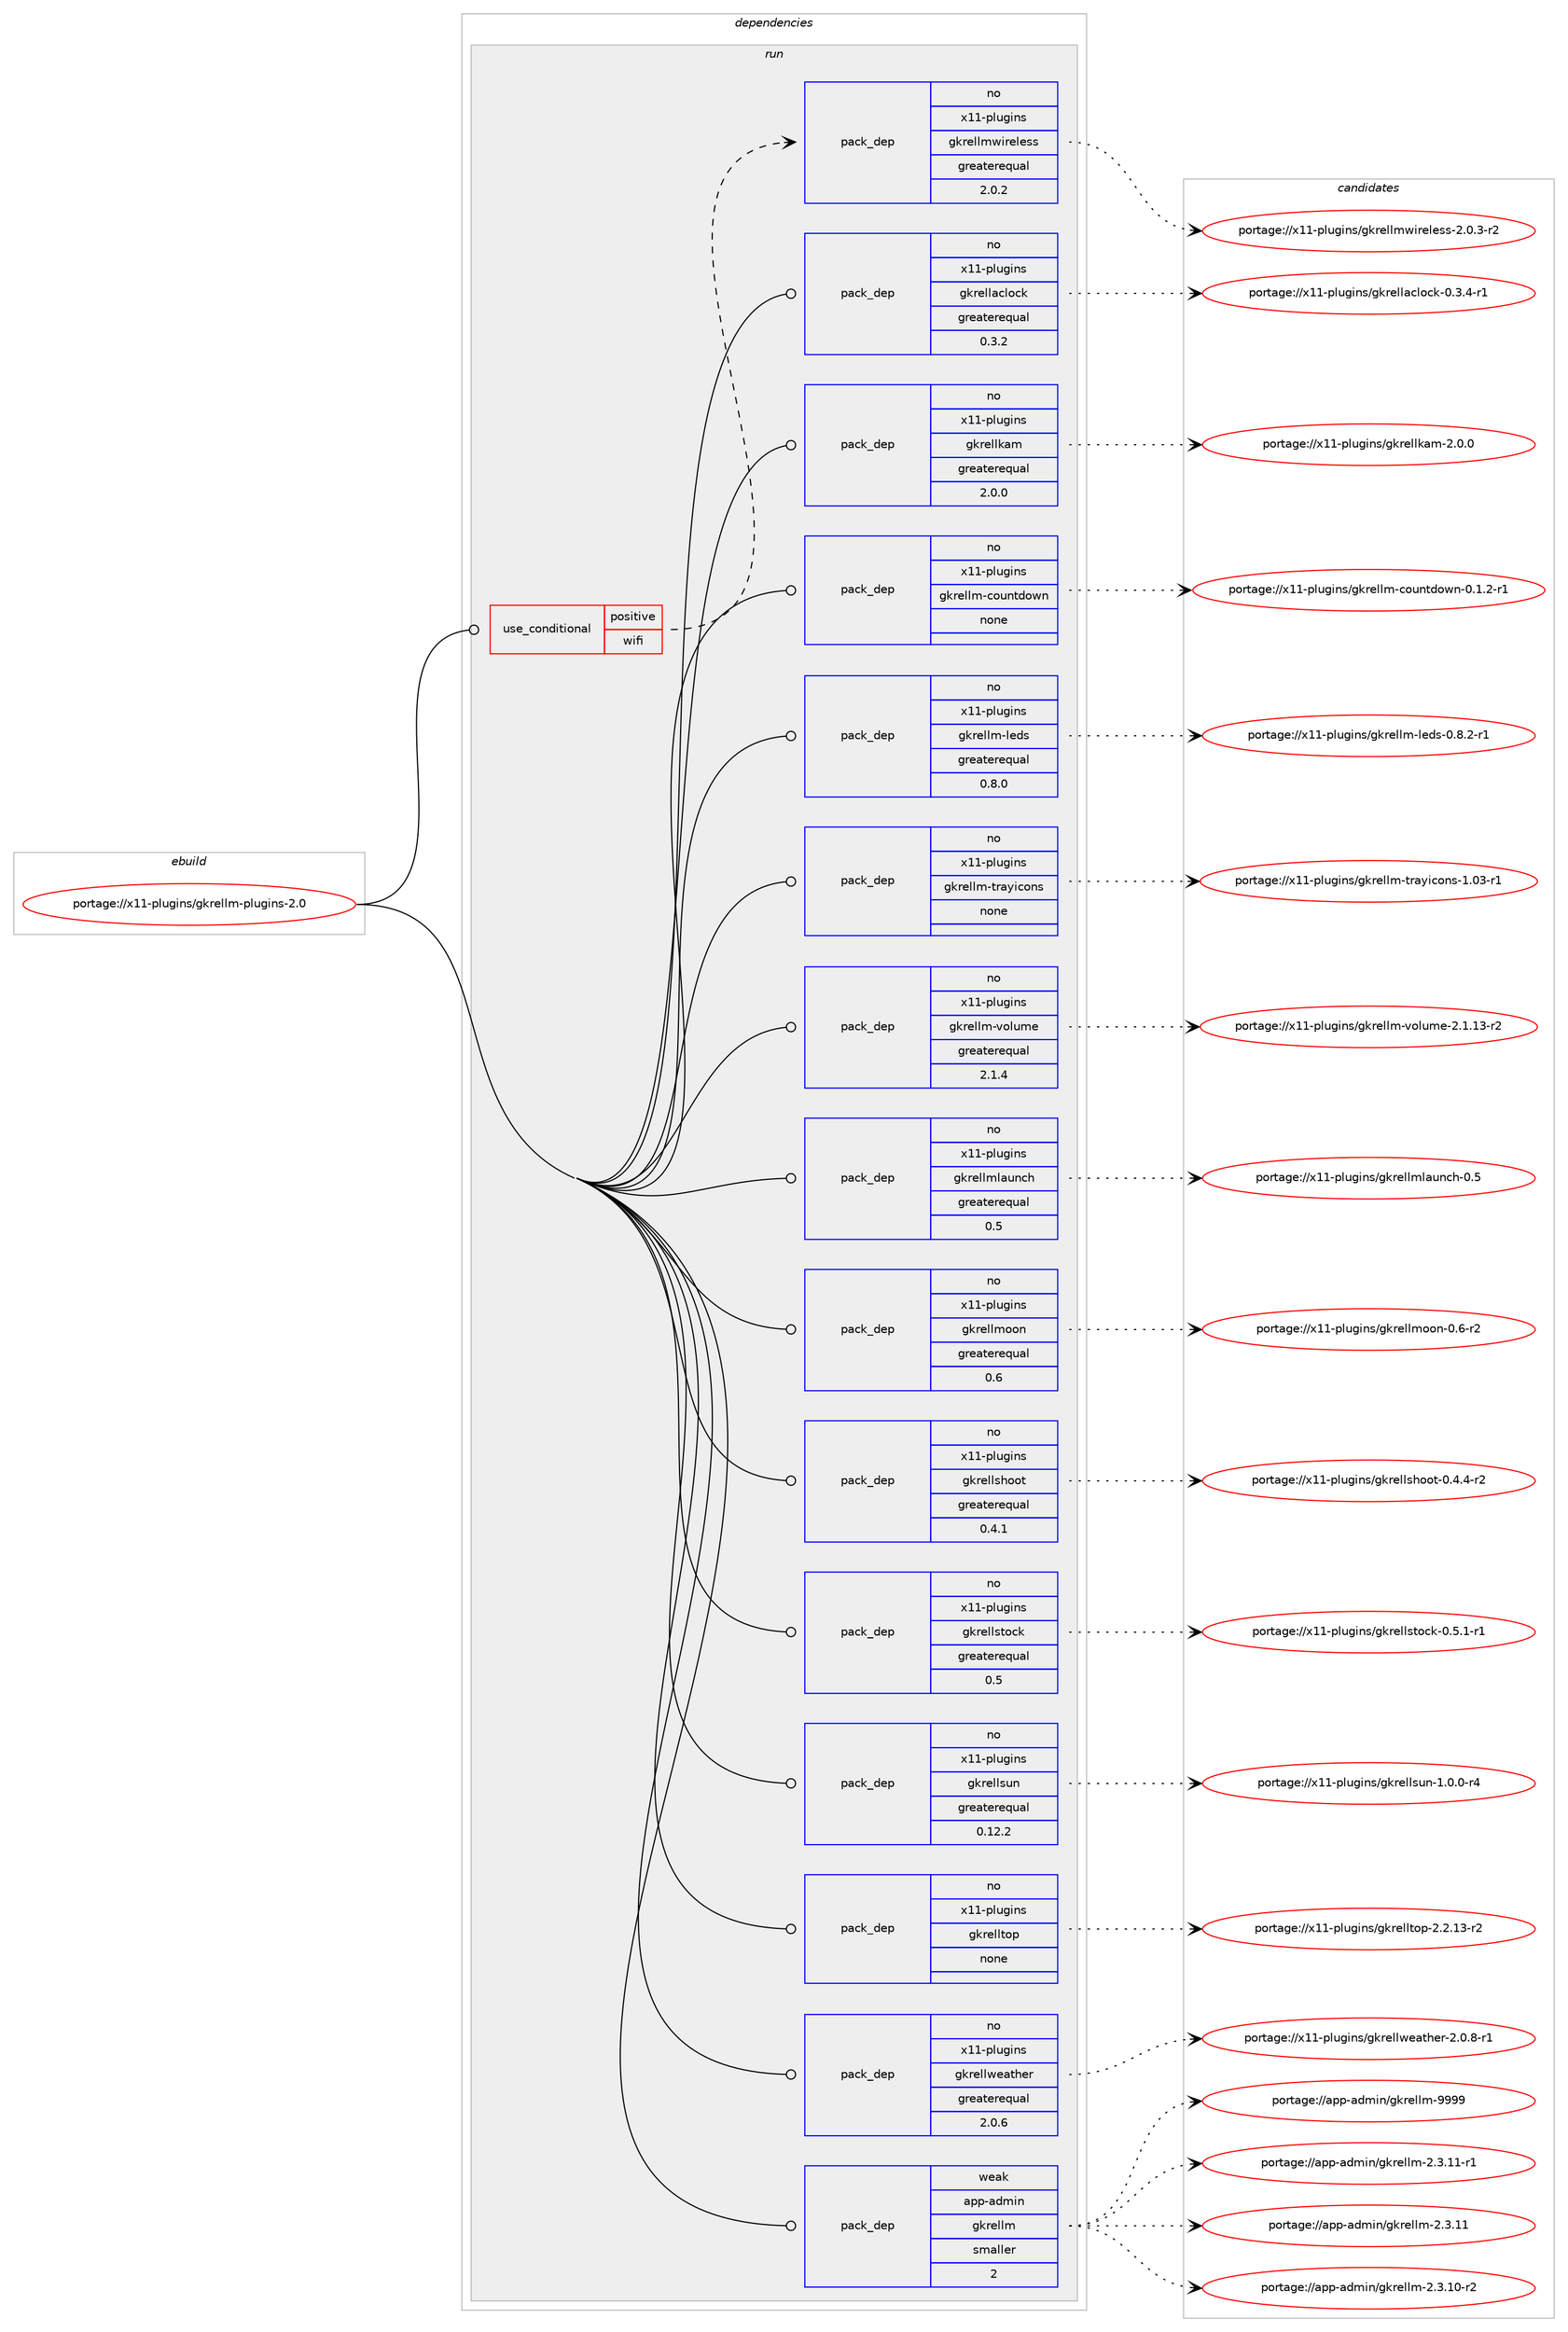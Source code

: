 digraph prolog {

# *************
# Graph options
# *************

newrank=true;
concentrate=true;
compound=true;
graph [rankdir=LR,fontname=Helvetica,fontsize=10,ranksep=1.5];#, ranksep=2.5, nodesep=0.2];
edge  [arrowhead=vee];
node  [fontname=Helvetica,fontsize=10];

# **********
# The ebuild
# **********

subgraph cluster_leftcol {
color=gray;
rank=same;
label=<<i>ebuild</i>>;
id [label="portage://x11-plugins/gkrellm-plugins-2.0", color=red, width=4, href="../x11-plugins/gkrellm-plugins-2.0.svg"];
}

# ****************
# The dependencies
# ****************

subgraph cluster_midcol {
color=gray;
label=<<i>dependencies</i>>;
subgraph cluster_compile {
fillcolor="#eeeeee";
style=filled;
label=<<i>compile</i>>;
}
subgraph cluster_compileandrun {
fillcolor="#eeeeee";
style=filled;
label=<<i>compile and run</i>>;
}
subgraph cluster_run {
fillcolor="#eeeeee";
style=filled;
label=<<i>run</i>>;
subgraph cond776 {
dependency6040 [label=<<TABLE BORDER="0" CELLBORDER="1" CELLSPACING="0" CELLPADDING="4"><TR><TD ROWSPAN="3" CELLPADDING="10">use_conditional</TD></TR><TR><TD>positive</TD></TR><TR><TD>wifi</TD></TR></TABLE>>, shape=none, color=red];
subgraph pack5186 {
dependency6041 [label=<<TABLE BORDER="0" CELLBORDER="1" CELLSPACING="0" CELLPADDING="4" WIDTH="220"><TR><TD ROWSPAN="6" CELLPADDING="30">pack_dep</TD></TR><TR><TD WIDTH="110">no</TD></TR><TR><TD>x11-plugins</TD></TR><TR><TD>gkrellmwireless</TD></TR><TR><TD>greaterequal</TD></TR><TR><TD>2.0.2</TD></TR></TABLE>>, shape=none, color=blue];
}
dependency6040:e -> dependency6041:w [weight=20,style="dashed",arrowhead="vee"];
}
id:e -> dependency6040:w [weight=20,style="solid",arrowhead="odot"];
subgraph pack5187 {
dependency6042 [label=<<TABLE BORDER="0" CELLBORDER="1" CELLSPACING="0" CELLPADDING="4" WIDTH="220"><TR><TD ROWSPAN="6" CELLPADDING="30">pack_dep</TD></TR><TR><TD WIDTH="110">no</TD></TR><TR><TD>x11-plugins</TD></TR><TR><TD>gkrellaclock</TD></TR><TR><TD>greaterequal</TD></TR><TR><TD>0.3.2</TD></TR></TABLE>>, shape=none, color=blue];
}
id:e -> dependency6042:w [weight=20,style="solid",arrowhead="odot"];
subgraph pack5188 {
dependency6043 [label=<<TABLE BORDER="0" CELLBORDER="1" CELLSPACING="0" CELLPADDING="4" WIDTH="220"><TR><TD ROWSPAN="6" CELLPADDING="30">pack_dep</TD></TR><TR><TD WIDTH="110">no</TD></TR><TR><TD>x11-plugins</TD></TR><TR><TD>gkrellkam</TD></TR><TR><TD>greaterequal</TD></TR><TR><TD>2.0.0</TD></TR></TABLE>>, shape=none, color=blue];
}
id:e -> dependency6043:w [weight=20,style="solid",arrowhead="odot"];
subgraph pack5189 {
dependency6044 [label=<<TABLE BORDER="0" CELLBORDER="1" CELLSPACING="0" CELLPADDING="4" WIDTH="220"><TR><TD ROWSPAN="6" CELLPADDING="30">pack_dep</TD></TR><TR><TD WIDTH="110">no</TD></TR><TR><TD>x11-plugins</TD></TR><TR><TD>gkrellm-countdown</TD></TR><TR><TD>none</TD></TR><TR><TD></TD></TR></TABLE>>, shape=none, color=blue];
}
id:e -> dependency6044:w [weight=20,style="solid",arrowhead="odot"];
subgraph pack5190 {
dependency6045 [label=<<TABLE BORDER="0" CELLBORDER="1" CELLSPACING="0" CELLPADDING="4" WIDTH="220"><TR><TD ROWSPAN="6" CELLPADDING="30">pack_dep</TD></TR><TR><TD WIDTH="110">no</TD></TR><TR><TD>x11-plugins</TD></TR><TR><TD>gkrellm-leds</TD></TR><TR><TD>greaterequal</TD></TR><TR><TD>0.8.0</TD></TR></TABLE>>, shape=none, color=blue];
}
id:e -> dependency6045:w [weight=20,style="solid",arrowhead="odot"];
subgraph pack5191 {
dependency6046 [label=<<TABLE BORDER="0" CELLBORDER="1" CELLSPACING="0" CELLPADDING="4" WIDTH="220"><TR><TD ROWSPAN="6" CELLPADDING="30">pack_dep</TD></TR><TR><TD WIDTH="110">no</TD></TR><TR><TD>x11-plugins</TD></TR><TR><TD>gkrellm-trayicons</TD></TR><TR><TD>none</TD></TR><TR><TD></TD></TR></TABLE>>, shape=none, color=blue];
}
id:e -> dependency6046:w [weight=20,style="solid",arrowhead="odot"];
subgraph pack5192 {
dependency6047 [label=<<TABLE BORDER="0" CELLBORDER="1" CELLSPACING="0" CELLPADDING="4" WIDTH="220"><TR><TD ROWSPAN="6" CELLPADDING="30">pack_dep</TD></TR><TR><TD WIDTH="110">no</TD></TR><TR><TD>x11-plugins</TD></TR><TR><TD>gkrellm-volume</TD></TR><TR><TD>greaterequal</TD></TR><TR><TD>2.1.4</TD></TR></TABLE>>, shape=none, color=blue];
}
id:e -> dependency6047:w [weight=20,style="solid",arrowhead="odot"];
subgraph pack5193 {
dependency6048 [label=<<TABLE BORDER="0" CELLBORDER="1" CELLSPACING="0" CELLPADDING="4" WIDTH="220"><TR><TD ROWSPAN="6" CELLPADDING="30">pack_dep</TD></TR><TR><TD WIDTH="110">no</TD></TR><TR><TD>x11-plugins</TD></TR><TR><TD>gkrellmlaunch</TD></TR><TR><TD>greaterequal</TD></TR><TR><TD>0.5</TD></TR></TABLE>>, shape=none, color=blue];
}
id:e -> dependency6048:w [weight=20,style="solid",arrowhead="odot"];
subgraph pack5194 {
dependency6049 [label=<<TABLE BORDER="0" CELLBORDER="1" CELLSPACING="0" CELLPADDING="4" WIDTH="220"><TR><TD ROWSPAN="6" CELLPADDING="30">pack_dep</TD></TR><TR><TD WIDTH="110">no</TD></TR><TR><TD>x11-plugins</TD></TR><TR><TD>gkrellmoon</TD></TR><TR><TD>greaterequal</TD></TR><TR><TD>0.6</TD></TR></TABLE>>, shape=none, color=blue];
}
id:e -> dependency6049:w [weight=20,style="solid",arrowhead="odot"];
subgraph pack5195 {
dependency6050 [label=<<TABLE BORDER="0" CELLBORDER="1" CELLSPACING="0" CELLPADDING="4" WIDTH="220"><TR><TD ROWSPAN="6" CELLPADDING="30">pack_dep</TD></TR><TR><TD WIDTH="110">no</TD></TR><TR><TD>x11-plugins</TD></TR><TR><TD>gkrellshoot</TD></TR><TR><TD>greaterequal</TD></TR><TR><TD>0.4.1</TD></TR></TABLE>>, shape=none, color=blue];
}
id:e -> dependency6050:w [weight=20,style="solid",arrowhead="odot"];
subgraph pack5196 {
dependency6051 [label=<<TABLE BORDER="0" CELLBORDER="1" CELLSPACING="0" CELLPADDING="4" WIDTH="220"><TR><TD ROWSPAN="6" CELLPADDING="30">pack_dep</TD></TR><TR><TD WIDTH="110">no</TD></TR><TR><TD>x11-plugins</TD></TR><TR><TD>gkrellstock</TD></TR><TR><TD>greaterequal</TD></TR><TR><TD>0.5</TD></TR></TABLE>>, shape=none, color=blue];
}
id:e -> dependency6051:w [weight=20,style="solid",arrowhead="odot"];
subgraph pack5197 {
dependency6052 [label=<<TABLE BORDER="0" CELLBORDER="1" CELLSPACING="0" CELLPADDING="4" WIDTH="220"><TR><TD ROWSPAN="6" CELLPADDING="30">pack_dep</TD></TR><TR><TD WIDTH="110">no</TD></TR><TR><TD>x11-plugins</TD></TR><TR><TD>gkrellsun</TD></TR><TR><TD>greaterequal</TD></TR><TR><TD>0.12.2</TD></TR></TABLE>>, shape=none, color=blue];
}
id:e -> dependency6052:w [weight=20,style="solid",arrowhead="odot"];
subgraph pack5198 {
dependency6053 [label=<<TABLE BORDER="0" CELLBORDER="1" CELLSPACING="0" CELLPADDING="4" WIDTH="220"><TR><TD ROWSPAN="6" CELLPADDING="30">pack_dep</TD></TR><TR><TD WIDTH="110">no</TD></TR><TR><TD>x11-plugins</TD></TR><TR><TD>gkrelltop</TD></TR><TR><TD>none</TD></TR><TR><TD></TD></TR></TABLE>>, shape=none, color=blue];
}
id:e -> dependency6053:w [weight=20,style="solid",arrowhead="odot"];
subgraph pack5199 {
dependency6054 [label=<<TABLE BORDER="0" CELLBORDER="1" CELLSPACING="0" CELLPADDING="4" WIDTH="220"><TR><TD ROWSPAN="6" CELLPADDING="30">pack_dep</TD></TR><TR><TD WIDTH="110">no</TD></TR><TR><TD>x11-plugins</TD></TR><TR><TD>gkrellweather</TD></TR><TR><TD>greaterequal</TD></TR><TR><TD>2.0.6</TD></TR></TABLE>>, shape=none, color=blue];
}
id:e -> dependency6054:w [weight=20,style="solid",arrowhead="odot"];
subgraph pack5200 {
dependency6055 [label=<<TABLE BORDER="0" CELLBORDER="1" CELLSPACING="0" CELLPADDING="4" WIDTH="220"><TR><TD ROWSPAN="6" CELLPADDING="30">pack_dep</TD></TR><TR><TD WIDTH="110">weak</TD></TR><TR><TD>app-admin</TD></TR><TR><TD>gkrellm</TD></TR><TR><TD>smaller</TD></TR><TR><TD>2</TD></TR></TABLE>>, shape=none, color=blue];
}
id:e -> dependency6055:w [weight=20,style="solid",arrowhead="odot"];
}
}

# **************
# The candidates
# **************

subgraph cluster_choices {
rank=same;
color=gray;
label=<<i>candidates</i>>;

subgraph choice5186 {
color=black;
nodesep=1;
choice120494945112108117103105110115471031071141011081081091191051141011081011151154550464846514511450 [label="portage://x11-plugins/gkrellmwireless-2.0.3-r2", color=red, width=4,href="../x11-plugins/gkrellmwireless-2.0.3-r2.svg"];
dependency6041:e -> choice120494945112108117103105110115471031071141011081081091191051141011081011151154550464846514511450:w [style=dotted,weight="100"];
}
subgraph choice5187 {
color=black;
nodesep=1;
choice120494945112108117103105110115471031071141011081089799108111991074548465146524511449 [label="portage://x11-plugins/gkrellaclock-0.3.4-r1", color=red, width=4,href="../x11-plugins/gkrellaclock-0.3.4-r1.svg"];
dependency6042:e -> choice120494945112108117103105110115471031071141011081089799108111991074548465146524511449:w [style=dotted,weight="100"];
}
subgraph choice5188 {
color=black;
nodesep=1;
choice1204949451121081171031051101154710310711410110810810797109455046484648 [label="portage://x11-plugins/gkrellkam-2.0.0", color=red, width=4,href="../x11-plugins/gkrellkam-2.0.0.svg"];
dependency6043:e -> choice1204949451121081171031051101154710310711410110810810797109455046484648:w [style=dotted,weight="100"];
}
subgraph choice5189 {
color=black;
nodesep=1;
choice1204949451121081171031051101154710310711410110810810945991111171101161001111191104548464946504511449 [label="portage://x11-plugins/gkrellm-countdown-0.1.2-r1", color=red, width=4,href="../x11-plugins/gkrellm-countdown-0.1.2-r1.svg"];
dependency6044:e -> choice1204949451121081171031051101154710310711410110810810945991111171101161001111191104548464946504511449:w [style=dotted,weight="100"];
}
subgraph choice5190 {
color=black;
nodesep=1;
choice12049494511210811710310511011547103107114101108108109451081011001154548465646504511449 [label="portage://x11-plugins/gkrellm-leds-0.8.2-r1", color=red, width=4,href="../x11-plugins/gkrellm-leds-0.8.2-r1.svg"];
dependency6045:e -> choice12049494511210811710310511011547103107114101108108109451081011001154548465646504511449:w [style=dotted,weight="100"];
}
subgraph choice5191 {
color=black;
nodesep=1;
choice1204949451121081171031051101154710310711410110810810945116114971211059911111011545494648514511449 [label="portage://x11-plugins/gkrellm-trayicons-1.03-r1", color=red, width=4,href="../x11-plugins/gkrellm-trayicons-1.03-r1.svg"];
dependency6046:e -> choice1204949451121081171031051101154710310711410110810810945116114971211059911111011545494648514511449:w [style=dotted,weight="100"];
}
subgraph choice5192 {
color=black;
nodesep=1;
choice1204949451121081171031051101154710310711410110810810945118111108117109101455046494649514511450 [label="portage://x11-plugins/gkrellm-volume-2.1.13-r2", color=red, width=4,href="../x11-plugins/gkrellm-volume-2.1.13-r2.svg"];
dependency6047:e -> choice1204949451121081171031051101154710310711410110810810945118111108117109101455046494649514511450:w [style=dotted,weight="100"];
}
subgraph choice5193 {
color=black;
nodesep=1;
choice12049494511210811710310511011547103107114101108108109108971171109910445484653 [label="portage://x11-plugins/gkrellmlaunch-0.5", color=red, width=4,href="../x11-plugins/gkrellmlaunch-0.5.svg"];
dependency6048:e -> choice12049494511210811710310511011547103107114101108108109108971171109910445484653:w [style=dotted,weight="100"];
}
subgraph choice5194 {
color=black;
nodesep=1;
choice12049494511210811710310511011547103107114101108108109111111110454846544511450 [label="portage://x11-plugins/gkrellmoon-0.6-r2", color=red, width=4,href="../x11-plugins/gkrellmoon-0.6-r2.svg"];
dependency6049:e -> choice12049494511210811710310511011547103107114101108108109111111110454846544511450:w [style=dotted,weight="100"];
}
subgraph choice5195 {
color=black;
nodesep=1;
choice120494945112108117103105110115471031071141011081081151041111111164548465246524511450 [label="portage://x11-plugins/gkrellshoot-0.4.4-r2", color=red, width=4,href="../x11-plugins/gkrellshoot-0.4.4-r2.svg"];
dependency6050:e -> choice120494945112108117103105110115471031071141011081081151041111111164548465246524511450:w [style=dotted,weight="100"];
}
subgraph choice5196 {
color=black;
nodesep=1;
choice12049494511210811710310511011547103107114101108108115116111991074548465346494511449 [label="portage://x11-plugins/gkrellstock-0.5.1-r1", color=red, width=4,href="../x11-plugins/gkrellstock-0.5.1-r1.svg"];
dependency6051:e -> choice12049494511210811710310511011547103107114101108108115116111991074548465346494511449:w [style=dotted,weight="100"];
}
subgraph choice5197 {
color=black;
nodesep=1;
choice120494945112108117103105110115471031071141011081081151171104549464846484511452 [label="portage://x11-plugins/gkrellsun-1.0.0-r4", color=red, width=4,href="../x11-plugins/gkrellsun-1.0.0-r4.svg"];
dependency6052:e -> choice120494945112108117103105110115471031071141011081081151171104549464846484511452:w [style=dotted,weight="100"];
}
subgraph choice5198 {
color=black;
nodesep=1;
choice12049494511210811710310511011547103107114101108108116111112455046504649514511450 [label="portage://x11-plugins/gkrelltop-2.2.13-r2", color=red, width=4,href="../x11-plugins/gkrelltop-2.2.13-r2.svg"];
dependency6053:e -> choice12049494511210811710310511011547103107114101108108116111112455046504649514511450:w [style=dotted,weight="100"];
}
subgraph choice5199 {
color=black;
nodesep=1;
choice12049494511210811710310511011547103107114101108108119101971161041011144550464846564511449 [label="portage://x11-plugins/gkrellweather-2.0.8-r1", color=red, width=4,href="../x11-plugins/gkrellweather-2.0.8-r1.svg"];
dependency6054:e -> choice12049494511210811710310511011547103107114101108108119101971161041011144550464846564511449:w [style=dotted,weight="100"];
}
subgraph choice5200 {
color=black;
nodesep=1;
choice971121124597100109105110471031071141011081081094557575757 [label="portage://app-admin/gkrellm-9999", color=red, width=4,href="../app-admin/gkrellm-9999.svg"];
choice97112112459710010910511047103107114101108108109455046514649494511449 [label="portage://app-admin/gkrellm-2.3.11-r1", color=red, width=4,href="../app-admin/gkrellm-2.3.11-r1.svg"];
choice9711211245971001091051104710310711410110810810945504651464949 [label="portage://app-admin/gkrellm-2.3.11", color=red, width=4,href="../app-admin/gkrellm-2.3.11.svg"];
choice97112112459710010910511047103107114101108108109455046514649484511450 [label="portage://app-admin/gkrellm-2.3.10-r2", color=red, width=4,href="../app-admin/gkrellm-2.3.10-r2.svg"];
dependency6055:e -> choice971121124597100109105110471031071141011081081094557575757:w [style=dotted,weight="100"];
dependency6055:e -> choice97112112459710010910511047103107114101108108109455046514649494511449:w [style=dotted,weight="100"];
dependency6055:e -> choice9711211245971001091051104710310711410110810810945504651464949:w [style=dotted,weight="100"];
dependency6055:e -> choice97112112459710010910511047103107114101108108109455046514649484511450:w [style=dotted,weight="100"];
}
}

}
